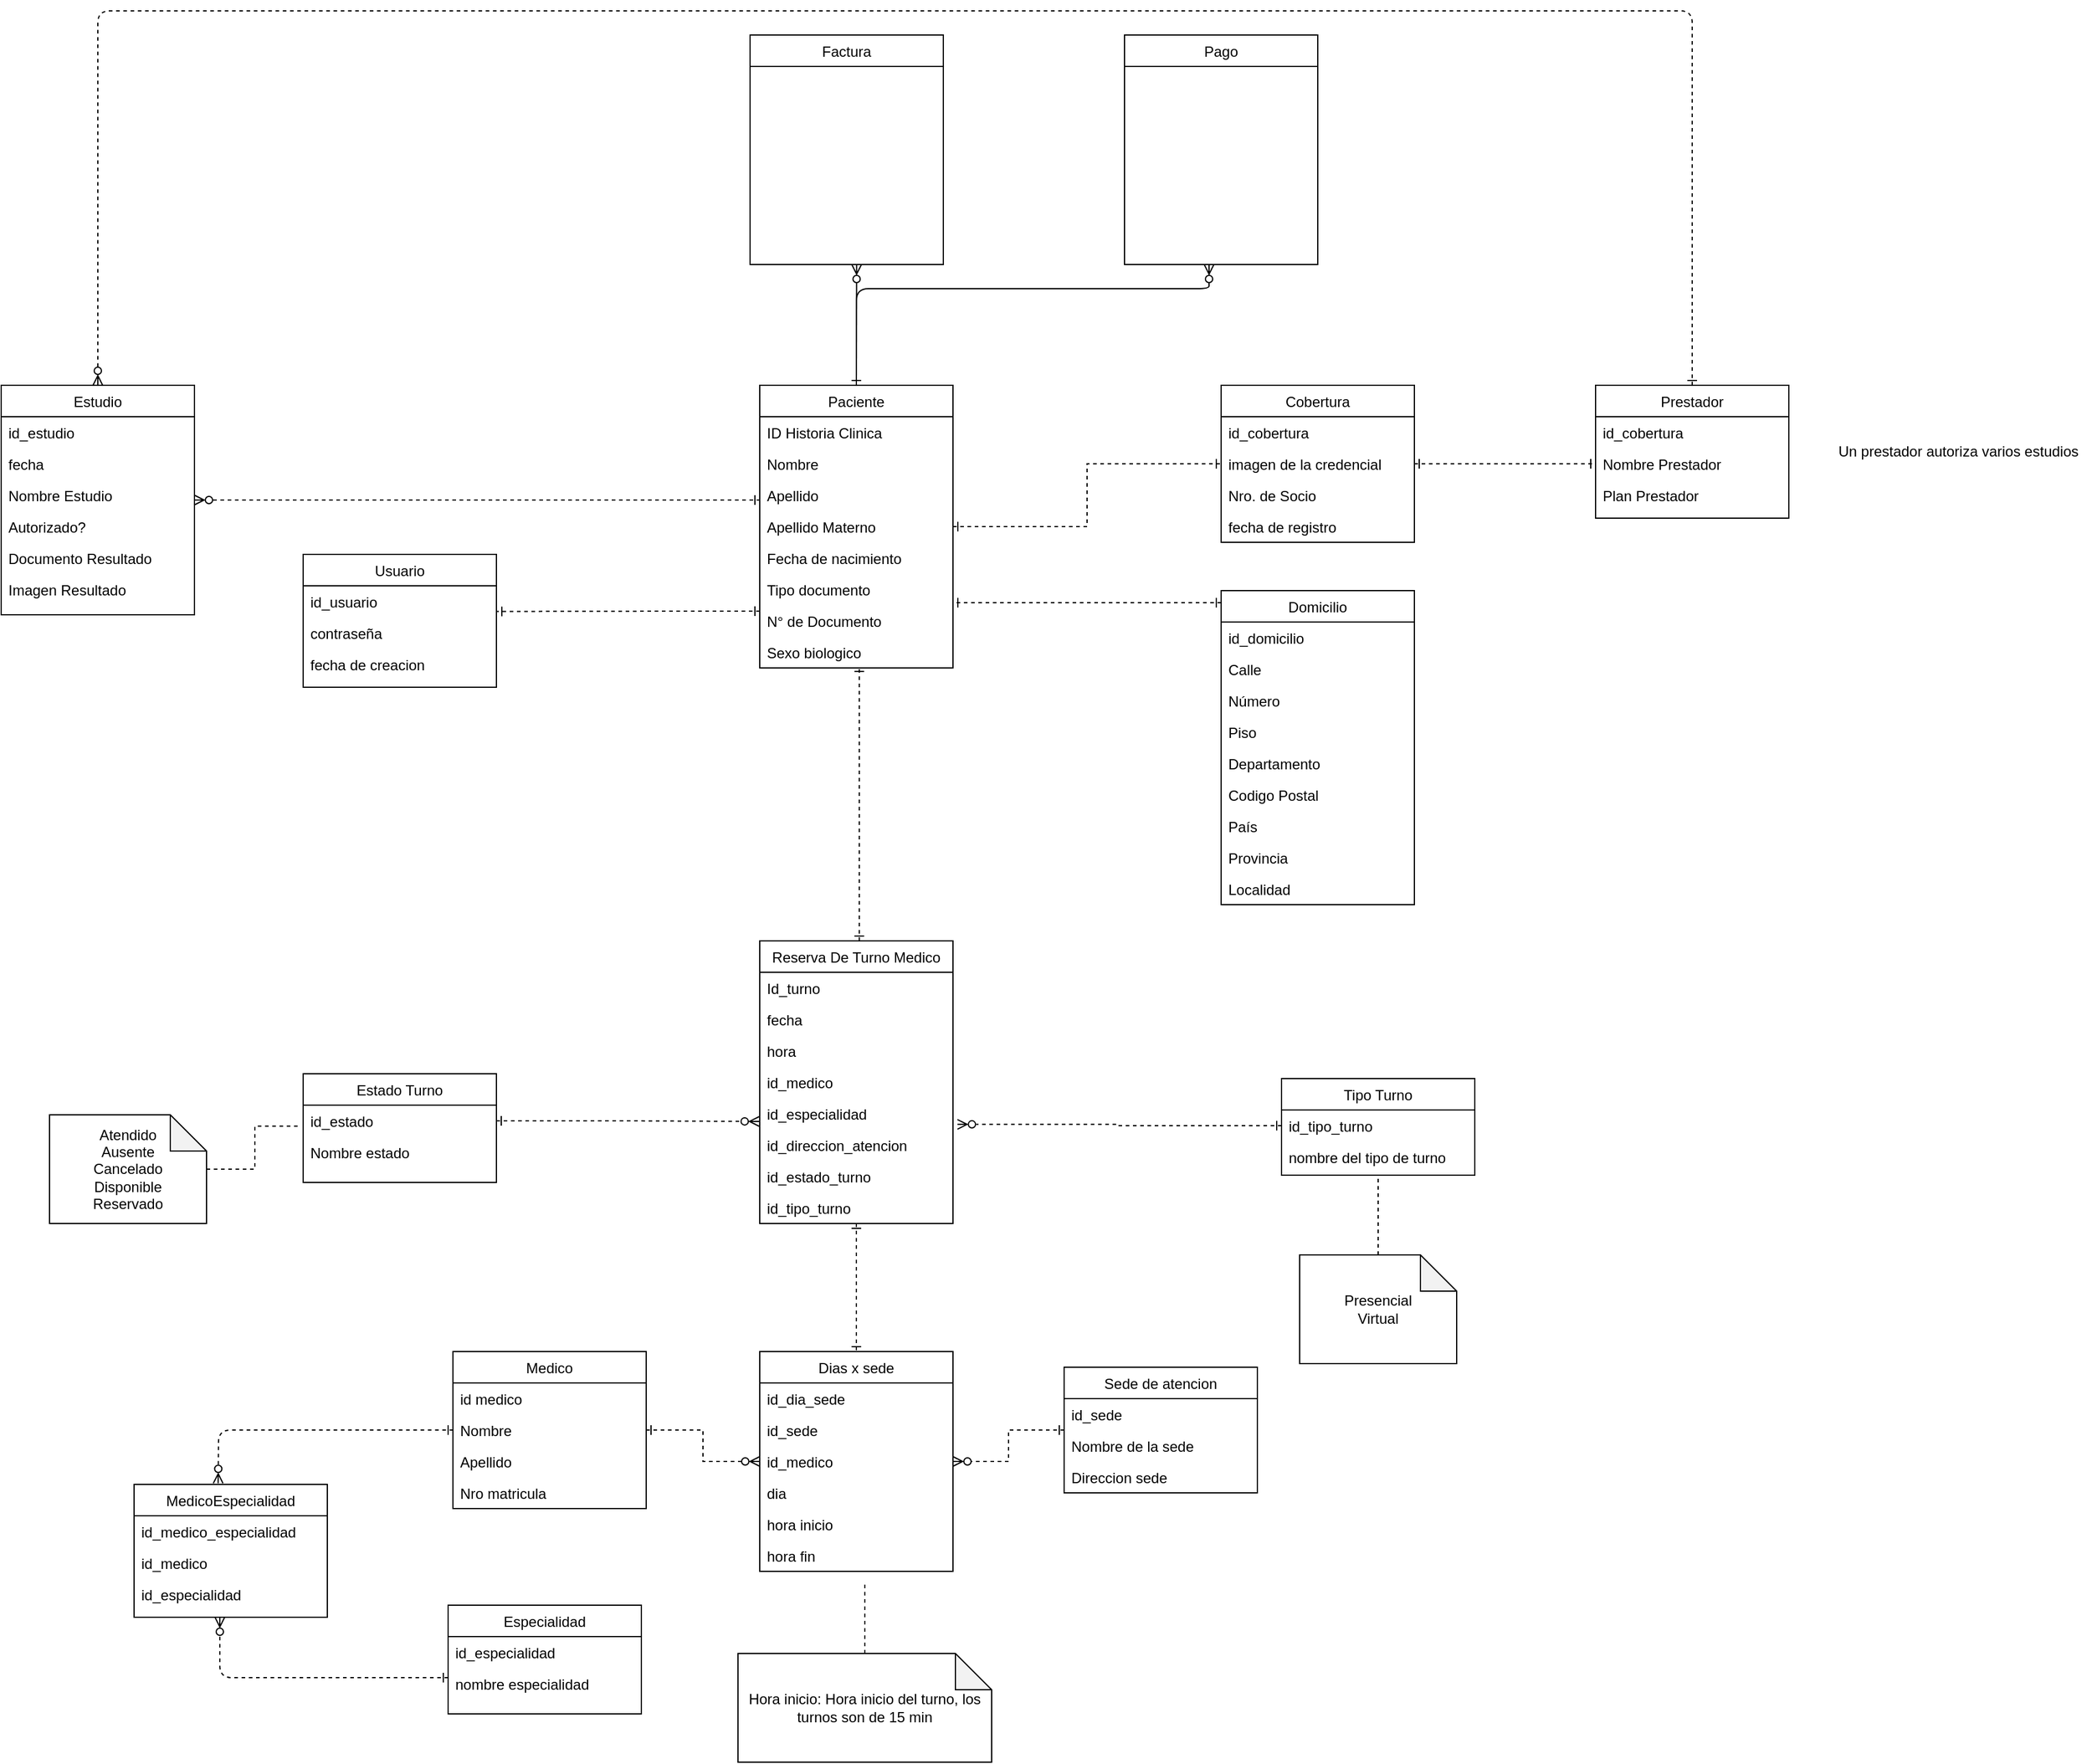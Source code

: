 <mxfile>
    <diagram id="C5RBs43oDa-KdzZeNtuy" name="Page-1">
        <mxGraphModel dx="1857" dy="1178" grid="1" gridSize="10" guides="1" tooltips="1" connect="1" arrows="1" fold="1" page="0" pageScale="1" pageWidth="827" pageHeight="1169" math="0" shadow="0">
            <root>
                <mxCell id="WIyWlLk6GJQsqaUBKTNV-0"/>
                <mxCell id="WIyWlLk6GJQsqaUBKTNV-1" parent="WIyWlLk6GJQsqaUBKTNV-0"/>
                <mxCell id="zkfFHV4jXpPFQw0GAbJ--0" value="Estudio" style="swimlane;fontStyle=0;align=center;verticalAlign=top;childLayout=stackLayout;horizontal=1;startSize=26;horizontalStack=0;resizeParent=1;resizeLast=0;collapsible=1;marginBottom=0;rounded=0;shadow=0;strokeWidth=1;" parent="WIyWlLk6GJQsqaUBKTNV-1" vertex="1">
                    <mxGeometry x="-120" y="120" width="160" height="190" as="geometry">
                        <mxRectangle x="230" y="140" width="160" height="26" as="alternateBounds"/>
                    </mxGeometry>
                </mxCell>
                <mxCell id="zkfFHV4jXpPFQw0GAbJ--1" value="id_estudio" style="text;align=left;verticalAlign=top;spacingLeft=4;spacingRight=4;overflow=hidden;rotatable=0;points=[[0,0.5],[1,0.5]];portConstraint=eastwest;" parent="zkfFHV4jXpPFQw0GAbJ--0" vertex="1">
                    <mxGeometry y="26" width="160" height="26" as="geometry"/>
                </mxCell>
                <mxCell id="zkfFHV4jXpPFQw0GAbJ--2" value="fecha" style="text;align=left;verticalAlign=top;spacingLeft=4;spacingRight=4;overflow=hidden;rotatable=0;points=[[0,0.5],[1,0.5]];portConstraint=eastwest;rounded=0;shadow=0;html=0;" parent="zkfFHV4jXpPFQw0GAbJ--0" vertex="1">
                    <mxGeometry y="52" width="160" height="26" as="geometry"/>
                </mxCell>
                <mxCell id="zkfFHV4jXpPFQw0GAbJ--3" value="Nombre Estudio" style="text;align=left;verticalAlign=top;spacingLeft=4;spacingRight=4;overflow=hidden;rotatable=0;points=[[0,0.5],[1,0.5]];portConstraint=eastwest;rounded=0;shadow=0;html=0;" parent="zkfFHV4jXpPFQw0GAbJ--0" vertex="1">
                    <mxGeometry y="78" width="160" height="26" as="geometry"/>
                </mxCell>
                <mxCell id="pEM2ANyeIzqWAeLa3izc-1" value="Autorizado?" style="text;align=left;verticalAlign=top;spacingLeft=4;spacingRight=4;overflow=hidden;rotatable=0;points=[[0,0.5],[1,0.5]];portConstraint=eastwest;rounded=0;shadow=0;html=0;" parent="zkfFHV4jXpPFQw0GAbJ--0" vertex="1">
                    <mxGeometry y="104" width="160" height="26" as="geometry"/>
                </mxCell>
                <mxCell id="pEM2ANyeIzqWAeLa3izc-3" value="Documento Resultado" style="text;align=left;verticalAlign=top;spacingLeft=4;spacingRight=4;overflow=hidden;rotatable=0;points=[[0,0.5],[1,0.5]];portConstraint=eastwest;rounded=0;shadow=0;html=0;" parent="zkfFHV4jXpPFQw0GAbJ--0" vertex="1">
                    <mxGeometry y="130" width="160" height="26" as="geometry"/>
                </mxCell>
                <mxCell id="pEM2ANyeIzqWAeLa3izc-4" value="Imagen Resultado" style="text;align=left;verticalAlign=top;spacingLeft=4;spacingRight=4;overflow=hidden;rotatable=0;points=[[0,0.5],[1,0.5]];portConstraint=eastwest;rounded=0;shadow=0;html=0;" parent="zkfFHV4jXpPFQw0GAbJ--0" vertex="1">
                    <mxGeometry y="156" width="160" height="26" as="geometry"/>
                </mxCell>
                <mxCell id="9" style="edgeStyle=none;html=1;exitX=0.5;exitY=0;exitDx=0;exitDy=0;endArrow=ERzeroToMany;endFill=0;startArrow=ERone;startFill=0;" parent="WIyWlLk6GJQsqaUBKTNV-1" source="zkfFHV4jXpPFQw0GAbJ--17" edge="1">
                    <mxGeometry relative="1" as="geometry">
                        <mxPoint x="588.222" y="20" as="targetPoint"/>
                    </mxGeometry>
                </mxCell>
                <mxCell id="14" style="edgeStyle=none;html=1;exitX=0.5;exitY=0;exitDx=0;exitDy=0;endArrow=ERzeroToMany;endFill=0;" parent="WIyWlLk6GJQsqaUBKTNV-1" source="zkfFHV4jXpPFQw0GAbJ--17" edge="1">
                    <mxGeometry relative="1" as="geometry">
                        <mxPoint x="880" y="20" as="targetPoint"/>
                        <Array as="points">
                            <mxPoint x="588" y="40"/>
                            <mxPoint x="880" y="40"/>
                        </Array>
                    </mxGeometry>
                </mxCell>
                <mxCell id="zkfFHV4jXpPFQw0GAbJ--17" value="Paciente" style="swimlane;fontStyle=0;align=center;verticalAlign=top;childLayout=stackLayout;horizontal=1;startSize=26;horizontalStack=0;resizeParent=1;resizeLast=0;collapsible=1;marginBottom=0;rounded=0;shadow=0;strokeWidth=1;" parent="WIyWlLk6GJQsqaUBKTNV-1" vertex="1">
                    <mxGeometry x="508" y="120" width="160" height="234" as="geometry">
                        <mxRectangle x="550" y="140" width="160" height="26" as="alternateBounds"/>
                    </mxGeometry>
                </mxCell>
                <mxCell id="zkfFHV4jXpPFQw0GAbJ--18" value="ID Historia Clinica" style="text;align=left;verticalAlign=top;spacingLeft=4;spacingRight=4;overflow=hidden;rotatable=0;points=[[0,0.5],[1,0.5]];portConstraint=eastwest;" parent="zkfFHV4jXpPFQw0GAbJ--17" vertex="1">
                    <mxGeometry y="26" width="160" height="26" as="geometry"/>
                </mxCell>
                <mxCell id="zkfFHV4jXpPFQw0GAbJ--19" value="Nombre" style="text;align=left;verticalAlign=top;spacingLeft=4;spacingRight=4;overflow=hidden;rotatable=0;points=[[0,0.5],[1,0.5]];portConstraint=eastwest;rounded=0;shadow=0;html=0;" parent="zkfFHV4jXpPFQw0GAbJ--17" vertex="1">
                    <mxGeometry y="52" width="160" height="26" as="geometry"/>
                </mxCell>
                <mxCell id="zkfFHV4jXpPFQw0GAbJ--20" value="Apellido" style="text;align=left;verticalAlign=top;spacingLeft=4;spacingRight=4;overflow=hidden;rotatable=0;points=[[0,0.5],[1,0.5]];portConstraint=eastwest;rounded=0;shadow=0;html=0;" parent="zkfFHV4jXpPFQw0GAbJ--17" vertex="1">
                    <mxGeometry y="78" width="160" height="26" as="geometry"/>
                </mxCell>
                <mxCell id="zkfFHV4jXpPFQw0GAbJ--21" value="Apellido Materno" style="text;align=left;verticalAlign=top;spacingLeft=4;spacingRight=4;overflow=hidden;rotatable=0;points=[[0,0.5],[1,0.5]];portConstraint=eastwest;rounded=0;shadow=0;html=0;" parent="zkfFHV4jXpPFQw0GAbJ--17" vertex="1">
                    <mxGeometry y="104" width="160" height="26" as="geometry"/>
                </mxCell>
                <mxCell id="zkfFHV4jXpPFQw0GAbJ--22" value="Fecha de nacimiento" style="text;align=left;verticalAlign=top;spacingLeft=4;spacingRight=4;overflow=hidden;rotatable=0;points=[[0,0.5],[1,0.5]];portConstraint=eastwest;rounded=0;shadow=0;html=0;" parent="zkfFHV4jXpPFQw0GAbJ--17" vertex="1">
                    <mxGeometry y="130" width="160" height="26" as="geometry"/>
                </mxCell>
                <mxCell id="zkfFHV4jXpPFQw0GAbJ--25" value="Tipo documento" style="text;align=left;verticalAlign=top;spacingLeft=4;spacingRight=4;overflow=hidden;rotatable=0;points=[[0,0.5],[1,0.5]];portConstraint=eastwest;" parent="zkfFHV4jXpPFQw0GAbJ--17" vertex="1">
                    <mxGeometry y="156" width="160" height="26" as="geometry"/>
                </mxCell>
                <mxCell id="pEM2ANyeIzqWAeLa3izc-5" value="N° de Documento&#10;" style="text;align=left;verticalAlign=top;spacingLeft=4;spacingRight=4;overflow=hidden;rotatable=0;points=[[0,0.5],[1,0.5]];portConstraint=eastwest;" parent="zkfFHV4jXpPFQw0GAbJ--17" vertex="1">
                    <mxGeometry y="182" width="160" height="26" as="geometry"/>
                </mxCell>
                <mxCell id="pEM2ANyeIzqWAeLa3izc-6" value="Sexo biologico" style="text;align=left;verticalAlign=top;spacingLeft=4;spacingRight=4;overflow=hidden;rotatable=0;points=[[0,0.5],[1,0.5]];portConstraint=eastwest;" parent="zkfFHV4jXpPFQw0GAbJ--17" vertex="1">
                    <mxGeometry y="208" width="160" height="26" as="geometry"/>
                </mxCell>
                <mxCell id="zkfFHV4jXpPFQw0GAbJ--26" value="" style="endArrow=ERone;shadow=0;strokeWidth=1;rounded=0;curved=0;endFill=0;edgeStyle=elbowEdgeStyle;elbow=vertical;startArrow=ERzeroToMany;startFill=0;dashed=1;" parent="WIyWlLk6GJQsqaUBKTNV-1" source="zkfFHV4jXpPFQw0GAbJ--0" target="zkfFHV4jXpPFQw0GAbJ--17" edge="1">
                    <mxGeometry x="0.5" y="41" relative="1" as="geometry">
                        <mxPoint x="380" y="192" as="sourcePoint"/>
                        <mxPoint x="540" y="192" as="targetPoint"/>
                        <mxPoint x="-40" y="32" as="offset"/>
                    </mxGeometry>
                </mxCell>
                <mxCell id="zkfFHV4jXpPFQw0GAbJ--27" value="" style="resizable=0;align=left;verticalAlign=bottom;labelBackgroundColor=none;fontSize=12;" parent="zkfFHV4jXpPFQw0GAbJ--26" connectable="0" vertex="1">
                    <mxGeometry x="-1" relative="1" as="geometry">
                        <mxPoint y="4" as="offset"/>
                    </mxGeometry>
                </mxCell>
                <mxCell id="pEM2ANyeIzqWAeLa3izc-139" style="edgeStyle=orthogonalEdgeStyle;rounded=0;orthogonalLoop=1;jettySize=auto;html=1;entryX=0.5;entryY=0;entryDx=0;entryDy=0;dashed=1;endArrow=ERone;endFill=0;startArrow=ERone;startFill=0;" parent="WIyWlLk6GJQsqaUBKTNV-1" source="pEM2ANyeIzqWAeLa3izc-7" target="pEM2ANyeIzqWAeLa3izc-114" edge="1">
                    <mxGeometry relative="1" as="geometry"/>
                </mxCell>
                <mxCell id="pEM2ANyeIzqWAeLa3izc-7" value="Reserva De Turno Medico" style="swimlane;fontStyle=0;align=center;verticalAlign=top;childLayout=stackLayout;horizontal=1;startSize=26;horizontalStack=0;resizeParent=1;resizeLast=0;collapsible=1;marginBottom=0;rounded=0;shadow=0;strokeWidth=1;" parent="WIyWlLk6GJQsqaUBKTNV-1" vertex="1">
                    <mxGeometry x="508" y="580" width="160" height="234" as="geometry">
                        <mxRectangle x="550" y="140" width="160" height="26" as="alternateBounds"/>
                    </mxGeometry>
                </mxCell>
                <mxCell id="pEM2ANyeIzqWAeLa3izc-8" value="Id_turno" style="text;align=left;verticalAlign=top;spacingLeft=4;spacingRight=4;overflow=hidden;rotatable=0;points=[[0,0.5],[1,0.5]];portConstraint=eastwest;" parent="pEM2ANyeIzqWAeLa3izc-7" vertex="1">
                    <mxGeometry y="26" width="160" height="26" as="geometry"/>
                </mxCell>
                <mxCell id="pEM2ANyeIzqWAeLa3izc-9" value="fecha" style="text;align=left;verticalAlign=top;spacingLeft=4;spacingRight=4;overflow=hidden;rotatable=0;points=[[0,0.5],[1,0.5]];portConstraint=eastwest;rounded=0;shadow=0;html=0;" parent="pEM2ANyeIzqWAeLa3izc-7" vertex="1">
                    <mxGeometry y="52" width="160" height="26" as="geometry"/>
                </mxCell>
                <mxCell id="pEM2ANyeIzqWAeLa3izc-10" value="hora" style="text;align=left;verticalAlign=top;spacingLeft=4;spacingRight=4;overflow=hidden;rotatable=0;points=[[0,0.5],[1,0.5]];portConstraint=eastwest;rounded=0;shadow=0;html=0;" parent="pEM2ANyeIzqWAeLa3izc-7" vertex="1">
                    <mxGeometry y="78" width="160" height="26" as="geometry"/>
                </mxCell>
                <mxCell id="pEM2ANyeIzqWAeLa3izc-11" value="id_medico" style="text;align=left;verticalAlign=top;spacingLeft=4;spacingRight=4;overflow=hidden;rotatable=0;points=[[0,0.5],[1,0.5]];portConstraint=eastwest;rounded=0;shadow=0;html=0;" parent="pEM2ANyeIzqWAeLa3izc-7" vertex="1">
                    <mxGeometry y="104" width="160" height="26" as="geometry"/>
                </mxCell>
                <mxCell id="pEM2ANyeIzqWAeLa3izc-12" value="id_especialidad" style="text;align=left;verticalAlign=top;spacingLeft=4;spacingRight=4;overflow=hidden;rotatable=0;points=[[0,0.5],[1,0.5]];portConstraint=eastwest;rounded=0;shadow=0;html=0;" parent="pEM2ANyeIzqWAeLa3izc-7" vertex="1">
                    <mxGeometry y="130" width="160" height="26" as="geometry"/>
                </mxCell>
                <mxCell id="pEM2ANyeIzqWAeLa3izc-13" value="id_direccion_atencion" style="text;align=left;verticalAlign=top;spacingLeft=4;spacingRight=4;overflow=hidden;rotatable=0;points=[[0,0.5],[1,0.5]];portConstraint=eastwest;" parent="pEM2ANyeIzqWAeLa3izc-7" vertex="1">
                    <mxGeometry y="156" width="160" height="26" as="geometry"/>
                </mxCell>
                <mxCell id="pEM2ANyeIzqWAeLa3izc-14" value="id_estado_turno" style="text;align=left;verticalAlign=top;spacingLeft=4;spacingRight=4;overflow=hidden;rotatable=0;points=[[0,0.5],[1,0.5]];portConstraint=eastwest;" parent="pEM2ANyeIzqWAeLa3izc-7" vertex="1">
                    <mxGeometry y="182" width="160" height="26" as="geometry"/>
                </mxCell>
                <mxCell id="pEM2ANyeIzqWAeLa3izc-15" value="id_tipo_turno" style="text;align=left;verticalAlign=top;spacingLeft=4;spacingRight=4;overflow=hidden;rotatable=0;points=[[0,0.5],[1,0.5]];portConstraint=eastwest;" parent="pEM2ANyeIzqWAeLa3izc-7" vertex="1">
                    <mxGeometry y="208" width="160" height="26" as="geometry"/>
                </mxCell>
                <mxCell id="pEM2ANyeIzqWAeLa3izc-16" style="edgeStyle=orthogonalEdgeStyle;rounded=0;orthogonalLoop=1;jettySize=auto;html=1;entryX=0.515;entryY=0.959;entryDx=0;entryDy=0;entryPerimeter=0;endArrow=ERone;endFill=0;dashed=1;startArrow=ERone;startFill=0;" parent="WIyWlLk6GJQsqaUBKTNV-1" source="pEM2ANyeIzqWAeLa3izc-7" target="pEM2ANyeIzqWAeLa3izc-6" edge="1">
                    <mxGeometry relative="1" as="geometry">
                        <Array as="points">
                            <mxPoint x="590" y="353"/>
                        </Array>
                    </mxGeometry>
                </mxCell>
                <mxCell id="pEM2ANyeIzqWAeLa3izc-35" value="Usuario" style="swimlane;fontStyle=0;align=center;verticalAlign=top;childLayout=stackLayout;horizontal=1;startSize=26;horizontalStack=0;resizeParent=1;resizeLast=0;collapsible=1;marginBottom=0;rounded=0;shadow=0;strokeWidth=1;" parent="WIyWlLk6GJQsqaUBKTNV-1" vertex="1">
                    <mxGeometry x="130" y="260" width="160" height="110" as="geometry">
                        <mxRectangle x="550" y="140" width="160" height="26" as="alternateBounds"/>
                    </mxGeometry>
                </mxCell>
                <mxCell id="pEM2ANyeIzqWAeLa3izc-36" value="id_usuario" style="text;align=left;verticalAlign=top;spacingLeft=4;spacingRight=4;overflow=hidden;rotatable=0;points=[[0,0.5],[1,0.5]];portConstraint=eastwest;" parent="pEM2ANyeIzqWAeLa3izc-35" vertex="1">
                    <mxGeometry y="26" width="160" height="26" as="geometry"/>
                </mxCell>
                <mxCell id="pEM2ANyeIzqWAeLa3izc-37" value="contraseña" style="text;align=left;verticalAlign=top;spacingLeft=4;spacingRight=4;overflow=hidden;rotatable=0;points=[[0,0.5],[1,0.5]];portConstraint=eastwest;rounded=0;shadow=0;html=0;" parent="pEM2ANyeIzqWAeLa3izc-35" vertex="1">
                    <mxGeometry y="52" width="160" height="26" as="geometry"/>
                </mxCell>
                <mxCell id="pEM2ANyeIzqWAeLa3izc-38" value="fecha de creacion" style="text;align=left;verticalAlign=top;spacingLeft=4;spacingRight=4;overflow=hidden;rotatable=0;points=[[0,0.5],[1,0.5]];portConstraint=eastwest;rounded=0;shadow=0;html=0;" parent="pEM2ANyeIzqWAeLa3izc-35" vertex="1">
                    <mxGeometry y="78" width="160" height="26" as="geometry"/>
                </mxCell>
                <mxCell id="pEM2ANyeIzqWAeLa3izc-47" style="edgeStyle=orthogonalEdgeStyle;rounded=0;orthogonalLoop=1;jettySize=auto;html=1;entryX=1.003;entryY=0.817;entryDx=0;entryDy=0;entryPerimeter=0;endArrow=ERone;endFill=0;startArrow=ERone;startFill=0;dashed=1;" parent="WIyWlLk6GJQsqaUBKTNV-1" source="zkfFHV4jXpPFQw0GAbJ--17" target="pEM2ANyeIzqWAeLa3izc-36" edge="1">
                    <mxGeometry relative="1" as="geometry">
                        <Array as="points">
                            <mxPoint x="450" y="307"/>
                            <mxPoint x="450" y="307"/>
                        </Array>
                    </mxGeometry>
                </mxCell>
                <mxCell id="pEM2ANyeIzqWAeLa3izc-48" value="Cobertura" style="swimlane;fontStyle=0;align=center;verticalAlign=top;childLayout=stackLayout;horizontal=1;startSize=26;horizontalStack=0;resizeParent=1;resizeLast=0;collapsible=1;marginBottom=0;rounded=0;shadow=0;strokeWidth=1;" parent="WIyWlLk6GJQsqaUBKTNV-1" vertex="1">
                    <mxGeometry x="890" y="120" width="160" height="130" as="geometry">
                        <mxRectangle x="550" y="140" width="160" height="26" as="alternateBounds"/>
                    </mxGeometry>
                </mxCell>
                <mxCell id="pEM2ANyeIzqWAeLa3izc-49" value="id_cobertura" style="text;align=left;verticalAlign=top;spacingLeft=4;spacingRight=4;overflow=hidden;rotatable=0;points=[[0,0.5],[1,0.5]];portConstraint=eastwest;" parent="pEM2ANyeIzqWAeLa3izc-48" vertex="1">
                    <mxGeometry y="26" width="160" height="26" as="geometry"/>
                </mxCell>
                <mxCell id="pEM2ANyeIzqWAeLa3izc-50" value="imagen de la credencial" style="text;align=left;verticalAlign=top;spacingLeft=4;spacingRight=4;overflow=hidden;rotatable=0;points=[[0,0.5],[1,0.5]];portConstraint=eastwest;rounded=0;shadow=0;html=0;" parent="pEM2ANyeIzqWAeLa3izc-48" vertex="1">
                    <mxGeometry y="52" width="160" height="26" as="geometry"/>
                </mxCell>
                <mxCell id="pEM2ANyeIzqWAeLa3izc-51" value="Nro. de Socio" style="text;align=left;verticalAlign=top;spacingLeft=4;spacingRight=4;overflow=hidden;rotatable=0;points=[[0,0.5],[1,0.5]];portConstraint=eastwest;rounded=0;shadow=0;html=0;" parent="pEM2ANyeIzqWAeLa3izc-48" vertex="1">
                    <mxGeometry y="78" width="160" height="26" as="geometry"/>
                </mxCell>
                <mxCell id="pEM2ANyeIzqWAeLa3izc-52" value="fecha de registro" style="text;align=left;verticalAlign=top;spacingLeft=4;spacingRight=4;overflow=hidden;rotatable=0;points=[[0,0.5],[1,0.5]];portConstraint=eastwest;rounded=0;shadow=0;html=0;" parent="pEM2ANyeIzqWAeLa3izc-48" vertex="1">
                    <mxGeometry y="104" width="160" height="26" as="geometry"/>
                </mxCell>
                <mxCell id="pEM2ANyeIzqWAeLa3izc-57" style="edgeStyle=orthogonalEdgeStyle;rounded=0;orthogonalLoop=1;jettySize=auto;html=1;entryX=0;entryY=0.5;entryDx=0;entryDy=0;dashed=1;endArrow=ERone;endFill=0;startArrow=ERone;startFill=0;" parent="WIyWlLk6GJQsqaUBKTNV-1" source="zkfFHV4jXpPFQw0GAbJ--21" target="pEM2ANyeIzqWAeLa3izc-50" edge="1">
                    <mxGeometry relative="1" as="geometry"/>
                </mxCell>
                <mxCell id="12" style="edgeStyle=none;html=1;entryX=0.5;entryY=0;entryDx=0;entryDy=0;startArrow=ERone;startFill=0;endArrow=ERzeroToMany;endFill=0;dashed=1;" parent="WIyWlLk6GJQsqaUBKTNV-1" source="pEM2ANyeIzqWAeLa3izc-58" target="zkfFHV4jXpPFQw0GAbJ--0" edge="1">
                    <mxGeometry relative="1" as="geometry">
                        <Array as="points">
                            <mxPoint x="1280" y="-190"/>
                            <mxPoint x="620" y="-190"/>
                            <mxPoint x="-40" y="-190"/>
                        </Array>
                    </mxGeometry>
                </mxCell>
                <mxCell id="pEM2ANyeIzqWAeLa3izc-58" value="Prestador" style="swimlane;fontStyle=0;align=center;verticalAlign=top;childLayout=stackLayout;horizontal=1;startSize=26;horizontalStack=0;resizeParent=1;resizeLast=0;collapsible=1;marginBottom=0;rounded=0;shadow=0;strokeWidth=1;" parent="WIyWlLk6GJQsqaUBKTNV-1" vertex="1">
                    <mxGeometry x="1200" y="120" width="160" height="110" as="geometry">
                        <mxRectangle x="550" y="140" width="160" height="26" as="alternateBounds"/>
                    </mxGeometry>
                </mxCell>
                <mxCell id="pEM2ANyeIzqWAeLa3izc-59" value="id_cobertura" style="text;align=left;verticalAlign=top;spacingLeft=4;spacingRight=4;overflow=hidden;rotatable=0;points=[[0,0.5],[1,0.5]];portConstraint=eastwest;" parent="pEM2ANyeIzqWAeLa3izc-58" vertex="1">
                    <mxGeometry y="26" width="160" height="26" as="geometry"/>
                </mxCell>
                <mxCell id="pEM2ANyeIzqWAeLa3izc-60" value="Nombre Prestador" style="text;align=left;verticalAlign=top;spacingLeft=4;spacingRight=4;overflow=hidden;rotatable=0;points=[[0,0.5],[1,0.5]];portConstraint=eastwest;rounded=0;shadow=0;html=0;" parent="pEM2ANyeIzqWAeLa3izc-58" vertex="1">
                    <mxGeometry y="52" width="160" height="26" as="geometry"/>
                </mxCell>
                <mxCell id="pEM2ANyeIzqWAeLa3izc-64" value="Plan Prestador" style="text;align=left;verticalAlign=top;spacingLeft=4;spacingRight=4;overflow=hidden;rotatable=0;points=[[0,0.5],[1,0.5]];portConstraint=eastwest;rounded=0;shadow=0;html=0;" parent="pEM2ANyeIzqWAeLa3izc-58" vertex="1">
                    <mxGeometry y="78" width="160" height="26" as="geometry"/>
                </mxCell>
                <mxCell id="pEM2ANyeIzqWAeLa3izc-63" style="edgeStyle=orthogonalEdgeStyle;rounded=0;orthogonalLoop=1;jettySize=auto;html=1;entryX=0;entryY=0.5;entryDx=0;entryDy=0;dashed=1;endArrow=ERone;endFill=0;startArrow=ERone;startFill=0;" parent="WIyWlLk6GJQsqaUBKTNV-1" source="pEM2ANyeIzqWAeLa3izc-50" target="pEM2ANyeIzqWAeLa3izc-60" edge="1">
                    <mxGeometry relative="1" as="geometry"/>
                </mxCell>
                <mxCell id="pEM2ANyeIzqWAeLa3izc-67" value="Estado Turno" style="swimlane;fontStyle=0;align=center;verticalAlign=top;childLayout=stackLayout;horizontal=1;startSize=26;horizontalStack=0;resizeParent=1;resizeLast=0;collapsible=1;marginBottom=0;rounded=0;shadow=0;strokeWidth=1;" parent="WIyWlLk6GJQsqaUBKTNV-1" vertex="1">
                    <mxGeometry x="130" y="690" width="160" height="90" as="geometry">
                        <mxRectangle x="550" y="140" width="160" height="26" as="alternateBounds"/>
                    </mxGeometry>
                </mxCell>
                <mxCell id="pEM2ANyeIzqWAeLa3izc-68" value="id_estado" style="text;align=left;verticalAlign=top;spacingLeft=4;spacingRight=4;overflow=hidden;rotatable=0;points=[[0,0.5],[1,0.5]];portConstraint=eastwest;" parent="pEM2ANyeIzqWAeLa3izc-67" vertex="1">
                    <mxGeometry y="26" width="160" height="26" as="geometry"/>
                </mxCell>
                <mxCell id="pEM2ANyeIzqWAeLa3izc-69" value="Nombre estado" style="text;align=left;verticalAlign=top;spacingLeft=4;spacingRight=4;overflow=hidden;rotatable=0;points=[[0,0.5],[1,0.5]];portConstraint=eastwest;rounded=0;shadow=0;html=0;" parent="pEM2ANyeIzqWAeLa3izc-67" vertex="1">
                    <mxGeometry y="52" width="160" height="26" as="geometry"/>
                </mxCell>
                <mxCell id="pEM2ANyeIzqWAeLa3izc-74" style="edgeStyle=orthogonalEdgeStyle;rounded=0;orthogonalLoop=1;jettySize=auto;html=1;entryX=-0.003;entryY=0.75;entryDx=0;entryDy=0;entryPerimeter=0;endArrow=ERzeroToMany;endFill=0;dashed=1;startArrow=ERone;startFill=0;" parent="WIyWlLk6GJQsqaUBKTNV-1" source="pEM2ANyeIzqWAeLa3izc-68" target="pEM2ANyeIzqWAeLa3izc-12" edge="1">
                    <mxGeometry relative="1" as="geometry"/>
                </mxCell>
                <mxCell id="pEM2ANyeIzqWAeLa3izc-76" value="Atendido&lt;div&gt;Ausente&lt;/div&gt;&lt;div&gt;Cancelado&lt;br&gt;Disponible&lt;br&gt;Reservado&lt;/div&gt;" style="shape=note;whiteSpace=wrap;html=1;backgroundOutline=1;darkOpacity=0.05;" parent="WIyWlLk6GJQsqaUBKTNV-1" vertex="1">
                    <mxGeometry x="-80" y="724" width="130" height="90" as="geometry"/>
                </mxCell>
                <mxCell id="pEM2ANyeIzqWAeLa3izc-77" style="edgeStyle=orthogonalEdgeStyle;rounded=0;orthogonalLoop=1;jettySize=auto;html=1;entryX=-0.014;entryY=0.669;entryDx=0;entryDy=0;entryPerimeter=0;endArrow=none;endFill=0;dashed=1;" parent="WIyWlLk6GJQsqaUBKTNV-1" source="pEM2ANyeIzqWAeLa3izc-76" target="pEM2ANyeIzqWAeLa3izc-68" edge="1">
                    <mxGeometry relative="1" as="geometry"/>
                </mxCell>
                <mxCell id="pEM2ANyeIzqWAeLa3izc-78" value="Tipo Turno" style="swimlane;fontStyle=0;align=center;verticalAlign=top;childLayout=stackLayout;horizontal=1;startSize=26;horizontalStack=0;resizeParent=1;resizeLast=0;collapsible=1;marginBottom=0;rounded=0;shadow=0;strokeWidth=1;" parent="WIyWlLk6GJQsqaUBKTNV-1" vertex="1">
                    <mxGeometry x="940" y="694" width="160" height="80" as="geometry">
                        <mxRectangle x="550" y="140" width="160" height="26" as="alternateBounds"/>
                    </mxGeometry>
                </mxCell>
                <mxCell id="pEM2ANyeIzqWAeLa3izc-79" value="id_tipo_turno" style="text;align=left;verticalAlign=top;spacingLeft=4;spacingRight=4;overflow=hidden;rotatable=0;points=[[0,0.5],[1,0.5]];portConstraint=eastwest;" parent="pEM2ANyeIzqWAeLa3izc-78" vertex="1">
                    <mxGeometry y="26" width="160" height="26" as="geometry"/>
                </mxCell>
                <mxCell id="pEM2ANyeIzqWAeLa3izc-80" value="nombre del tipo de turno" style="text;align=left;verticalAlign=top;spacingLeft=4;spacingRight=4;overflow=hidden;rotatable=0;points=[[0,0.5],[1,0.5]];portConstraint=eastwest;rounded=0;shadow=0;html=0;" parent="pEM2ANyeIzqWAeLa3izc-78" vertex="1">
                    <mxGeometry y="52" width="160" height="26" as="geometry"/>
                </mxCell>
                <mxCell id="pEM2ANyeIzqWAeLa3izc-88" style="edgeStyle=orthogonalEdgeStyle;rounded=0;orthogonalLoop=1;jettySize=auto;html=1;entryX=0.5;entryY=1;entryDx=0;entryDy=0;endArrow=none;endFill=0;dashed=1;" parent="WIyWlLk6GJQsqaUBKTNV-1" source="pEM2ANyeIzqWAeLa3izc-87" target="pEM2ANyeIzqWAeLa3izc-78" edge="1">
                    <mxGeometry relative="1" as="geometry"/>
                </mxCell>
                <mxCell id="pEM2ANyeIzqWAeLa3izc-87" value="Presencial&lt;br&gt;Virtual" style="shape=note;whiteSpace=wrap;html=1;backgroundOutline=1;darkOpacity=0.05;" parent="WIyWlLk6GJQsqaUBKTNV-1" vertex="1">
                    <mxGeometry x="955" y="840" width="130" height="90" as="geometry"/>
                </mxCell>
                <mxCell id="pEM2ANyeIzqWAeLa3izc-89" style="edgeStyle=orthogonalEdgeStyle;rounded=0;orthogonalLoop=1;jettySize=auto;html=1;entryX=1.023;entryY=-0.157;entryDx=0;entryDy=0;entryPerimeter=0;startArrow=ERone;startFill=0;endArrow=ERzeroToMany;endFill=0;dashed=1;" parent="WIyWlLk6GJQsqaUBKTNV-1" source="pEM2ANyeIzqWAeLa3izc-79" target="pEM2ANyeIzqWAeLa3izc-13" edge="1">
                    <mxGeometry relative="1" as="geometry"/>
                </mxCell>
                <mxCell id="pEM2ANyeIzqWAeLa3izc-103" style="edgeStyle=orthogonalEdgeStyle;rounded=0;orthogonalLoop=1;jettySize=auto;html=1;startArrow=ERone;startFill=0;endArrow=ERone;endFill=0;dashed=1;" parent="WIyWlLk6GJQsqaUBKTNV-1" source="pEM2ANyeIzqWAeLa3izc-93" edge="1">
                    <mxGeometry relative="1" as="geometry">
                        <mxPoint x="668" y="300" as="targetPoint"/>
                        <Array as="points">
                            <mxPoint x="668" y="300"/>
                        </Array>
                    </mxGeometry>
                </mxCell>
                <mxCell id="pEM2ANyeIzqWAeLa3izc-93" value="Domicilio" style="swimlane;fontStyle=0;align=center;verticalAlign=top;childLayout=stackLayout;horizontal=1;startSize=26;horizontalStack=0;resizeParent=1;resizeLast=0;collapsible=1;marginBottom=0;rounded=0;shadow=0;strokeWidth=1;" parent="WIyWlLk6GJQsqaUBKTNV-1" vertex="1">
                    <mxGeometry x="890" y="290" width="160" height="260" as="geometry">
                        <mxRectangle x="550" y="140" width="160" height="26" as="alternateBounds"/>
                    </mxGeometry>
                </mxCell>
                <mxCell id="pEM2ANyeIzqWAeLa3izc-94" value="id_domicilio" style="text;align=left;verticalAlign=top;spacingLeft=4;spacingRight=4;overflow=hidden;rotatable=0;points=[[0,0.5],[1,0.5]];portConstraint=eastwest;" parent="pEM2ANyeIzqWAeLa3izc-93" vertex="1">
                    <mxGeometry y="26" width="160" height="26" as="geometry"/>
                </mxCell>
                <mxCell id="pEM2ANyeIzqWAeLa3izc-95" value="Calle" style="text;align=left;verticalAlign=top;spacingLeft=4;spacingRight=4;overflow=hidden;rotatable=0;points=[[0,0.5],[1,0.5]];portConstraint=eastwest;rounded=0;shadow=0;html=0;" parent="pEM2ANyeIzqWAeLa3izc-93" vertex="1">
                    <mxGeometry y="52" width="160" height="26" as="geometry"/>
                </mxCell>
                <mxCell id="pEM2ANyeIzqWAeLa3izc-96" value="Número" style="text;align=left;verticalAlign=top;spacingLeft=4;spacingRight=4;overflow=hidden;rotatable=0;points=[[0,0.5],[1,0.5]];portConstraint=eastwest;rounded=0;shadow=0;html=0;" parent="pEM2ANyeIzqWAeLa3izc-93" vertex="1">
                    <mxGeometry y="78" width="160" height="26" as="geometry"/>
                </mxCell>
                <mxCell id="pEM2ANyeIzqWAeLa3izc-97" value="Piso" style="text;align=left;verticalAlign=top;spacingLeft=4;spacingRight=4;overflow=hidden;rotatable=0;points=[[0,0.5],[1,0.5]];portConstraint=eastwest;rounded=0;shadow=0;html=0;" parent="pEM2ANyeIzqWAeLa3izc-93" vertex="1">
                    <mxGeometry y="104" width="160" height="26" as="geometry"/>
                </mxCell>
                <mxCell id="pEM2ANyeIzqWAeLa3izc-98" value="Departamento" style="text;align=left;verticalAlign=top;spacingLeft=4;spacingRight=4;overflow=hidden;rotatable=0;points=[[0,0.5],[1,0.5]];portConstraint=eastwest;rounded=0;shadow=0;html=0;" parent="pEM2ANyeIzqWAeLa3izc-93" vertex="1">
                    <mxGeometry y="130" width="160" height="26" as="geometry"/>
                </mxCell>
                <mxCell id="pEM2ANyeIzqWAeLa3izc-99" value="Codigo Postal" style="text;align=left;verticalAlign=top;spacingLeft=4;spacingRight=4;overflow=hidden;rotatable=0;points=[[0,0.5],[1,0.5]];portConstraint=eastwest;rounded=0;shadow=0;html=0;" parent="pEM2ANyeIzqWAeLa3izc-93" vertex="1">
                    <mxGeometry y="156" width="160" height="26" as="geometry"/>
                </mxCell>
                <mxCell id="pEM2ANyeIzqWAeLa3izc-100" value="País" style="text;align=left;verticalAlign=top;spacingLeft=4;spacingRight=4;overflow=hidden;rotatable=0;points=[[0,0.5],[1,0.5]];portConstraint=eastwest;rounded=0;shadow=0;html=0;" parent="pEM2ANyeIzqWAeLa3izc-93" vertex="1">
                    <mxGeometry y="182" width="160" height="26" as="geometry"/>
                </mxCell>
                <mxCell id="pEM2ANyeIzqWAeLa3izc-101" value="Provincia" style="text;align=left;verticalAlign=top;spacingLeft=4;spacingRight=4;overflow=hidden;rotatable=0;points=[[0,0.5],[1,0.5]];portConstraint=eastwest;rounded=0;shadow=0;html=0;" parent="pEM2ANyeIzqWAeLa3izc-93" vertex="1">
                    <mxGeometry y="208" width="160" height="26" as="geometry"/>
                </mxCell>
                <mxCell id="pEM2ANyeIzqWAeLa3izc-102" value="Localidad" style="text;align=left;verticalAlign=top;spacingLeft=4;spacingRight=4;overflow=hidden;rotatable=0;points=[[0,0.5],[1,0.5]];portConstraint=eastwest;rounded=0;shadow=0;html=0;" parent="pEM2ANyeIzqWAeLa3izc-93" vertex="1">
                    <mxGeometry y="234" width="160" height="26" as="geometry"/>
                </mxCell>
                <mxCell id="pEM2ANyeIzqWAeLa3izc-114" value="Dias x sede" style="swimlane;fontStyle=0;align=center;verticalAlign=top;childLayout=stackLayout;horizontal=1;startSize=26;horizontalStack=0;resizeParent=1;resizeLast=0;collapsible=1;marginBottom=0;rounded=0;shadow=0;strokeWidth=1;" parent="WIyWlLk6GJQsqaUBKTNV-1" vertex="1">
                    <mxGeometry x="508" y="920" width="160" height="182" as="geometry">
                        <mxRectangle x="550" y="140" width="160" height="26" as="alternateBounds"/>
                    </mxGeometry>
                </mxCell>
                <mxCell id="pEM2ANyeIzqWAeLa3izc-115" value="id_dia_sede" style="text;align=left;verticalAlign=top;spacingLeft=4;spacingRight=4;overflow=hidden;rotatable=0;points=[[0,0.5],[1,0.5]];portConstraint=eastwest;" parent="pEM2ANyeIzqWAeLa3izc-114" vertex="1">
                    <mxGeometry y="26" width="160" height="26" as="geometry"/>
                </mxCell>
                <mxCell id="25" value="id_sede" style="text;align=left;verticalAlign=top;spacingLeft=4;spacingRight=4;overflow=hidden;rotatable=0;points=[[0,0.5],[1,0.5]];portConstraint=eastwest;" vertex="1" parent="pEM2ANyeIzqWAeLa3izc-114">
                    <mxGeometry y="52" width="160" height="26" as="geometry"/>
                </mxCell>
                <mxCell id="pEM2ANyeIzqWAeLa3izc-116" value="id_medico" style="text;align=left;verticalAlign=top;spacingLeft=4;spacingRight=4;overflow=hidden;rotatable=0;points=[[0,0.5],[1,0.5]];portConstraint=eastwest;rounded=0;shadow=0;html=0;" parent="pEM2ANyeIzqWAeLa3izc-114" vertex="1">
                    <mxGeometry y="78" width="160" height="26" as="geometry"/>
                </mxCell>
                <mxCell id="pEM2ANyeIzqWAeLa3izc-130" value="dia" style="text;align=left;verticalAlign=top;spacingLeft=4;spacingRight=4;overflow=hidden;rotatable=0;points=[[0,0.5],[1,0.5]];portConstraint=eastwest;" parent="pEM2ANyeIzqWAeLa3izc-114" vertex="1">
                    <mxGeometry y="104" width="160" height="26" as="geometry"/>
                </mxCell>
                <mxCell id="pEM2ANyeIzqWAeLa3izc-131" value="hora inicio" style="text;align=left;verticalAlign=top;spacingLeft=4;spacingRight=4;overflow=hidden;rotatable=0;points=[[0,0.5],[1,0.5]];portConstraint=eastwest;" parent="pEM2ANyeIzqWAeLa3izc-114" vertex="1">
                    <mxGeometry y="130" width="160" height="26" as="geometry"/>
                </mxCell>
                <mxCell id="26" value="hora fin" style="text;align=left;verticalAlign=top;spacingLeft=4;spacingRight=4;overflow=hidden;rotatable=0;points=[[0,0.5],[1,0.5]];portConstraint=eastwest;" vertex="1" parent="pEM2ANyeIzqWAeLa3izc-114">
                    <mxGeometry y="156" width="160" height="26" as="geometry"/>
                </mxCell>
                <mxCell id="pEM2ANyeIzqWAeLa3izc-117" value="Medico" style="swimlane;fontStyle=0;align=center;verticalAlign=top;childLayout=stackLayout;horizontal=1;startSize=26;horizontalStack=0;resizeParent=1;resizeLast=0;collapsible=1;marginBottom=0;rounded=0;shadow=0;strokeWidth=1;" parent="WIyWlLk6GJQsqaUBKTNV-1" vertex="1">
                    <mxGeometry x="254" y="920" width="160" height="130" as="geometry">
                        <mxRectangle x="550" y="140" width="160" height="26" as="alternateBounds"/>
                    </mxGeometry>
                </mxCell>
                <mxCell id="pEM2ANyeIzqWAeLa3izc-118" value="id medico" style="text;align=left;verticalAlign=top;spacingLeft=4;spacingRight=4;overflow=hidden;rotatable=0;points=[[0,0.5],[1,0.5]];portConstraint=eastwest;" parent="pEM2ANyeIzqWAeLa3izc-117" vertex="1">
                    <mxGeometry y="26" width="160" height="26" as="geometry"/>
                </mxCell>
                <mxCell id="pEM2ANyeIzqWAeLa3izc-119" value="Nombre" style="text;align=left;verticalAlign=top;spacingLeft=4;spacingRight=4;overflow=hidden;rotatable=0;points=[[0,0.5],[1,0.5]];portConstraint=eastwest;rounded=0;shadow=0;html=0;" parent="pEM2ANyeIzqWAeLa3izc-117" vertex="1">
                    <mxGeometry y="52" width="160" height="26" as="geometry"/>
                </mxCell>
                <mxCell id="pEM2ANyeIzqWAeLa3izc-127" value="Apellido" style="text;align=left;verticalAlign=top;spacingLeft=4;spacingRight=4;overflow=hidden;rotatable=0;points=[[0,0.5],[1,0.5]];portConstraint=eastwest;rounded=0;shadow=0;html=0;" parent="pEM2ANyeIzqWAeLa3izc-117" vertex="1">
                    <mxGeometry y="78" width="160" height="26" as="geometry"/>
                </mxCell>
                <mxCell id="pEM2ANyeIzqWAeLa3izc-128" value="Nro matricula" style="text;align=left;verticalAlign=top;spacingLeft=4;spacingRight=4;overflow=hidden;rotatable=0;points=[[0,0.5],[1,0.5]];portConstraint=eastwest;rounded=0;shadow=0;html=0;" parent="pEM2ANyeIzqWAeLa3izc-117" vertex="1">
                    <mxGeometry y="104" width="160" height="26" as="geometry"/>
                </mxCell>
                <mxCell id="pEM2ANyeIzqWAeLa3izc-135" style="edgeStyle=orthogonalEdgeStyle;rounded=0;orthogonalLoop=1;jettySize=auto;html=1;entryX=1;entryY=0.5;entryDx=0;entryDy=0;dashed=1;startArrow=ERone;startFill=0;endArrow=ERzeroToMany;endFill=0;" parent="WIyWlLk6GJQsqaUBKTNV-1" source="pEM2ANyeIzqWAeLa3izc-120" target="pEM2ANyeIzqWAeLa3izc-114" edge="1">
                    <mxGeometry relative="1" as="geometry"/>
                </mxCell>
                <mxCell id="pEM2ANyeIzqWAeLa3izc-120" value="Sede de atencion" style="swimlane;fontStyle=0;align=center;verticalAlign=top;childLayout=stackLayout;horizontal=1;startSize=26;horizontalStack=0;resizeParent=1;resizeLast=0;collapsible=1;marginBottom=0;rounded=0;shadow=0;strokeWidth=1;" parent="WIyWlLk6GJQsqaUBKTNV-1" vertex="1">
                    <mxGeometry x="760" y="933" width="160" height="104" as="geometry">
                        <mxRectangle x="550" y="140" width="160" height="26" as="alternateBounds"/>
                    </mxGeometry>
                </mxCell>
                <mxCell id="pEM2ANyeIzqWAeLa3izc-121" value="id_sede" style="text;align=left;verticalAlign=top;spacingLeft=4;spacingRight=4;overflow=hidden;rotatable=0;points=[[0,0.5],[1,0.5]];portConstraint=eastwest;" parent="pEM2ANyeIzqWAeLa3izc-120" vertex="1">
                    <mxGeometry y="26" width="160" height="26" as="geometry"/>
                </mxCell>
                <mxCell id="pEM2ANyeIzqWAeLa3izc-122" value="Nombre de la sede" style="text;align=left;verticalAlign=top;spacingLeft=4;spacingRight=4;overflow=hidden;rotatable=0;points=[[0,0.5],[1,0.5]];portConstraint=eastwest;rounded=0;shadow=0;html=0;" parent="pEM2ANyeIzqWAeLa3izc-120" vertex="1">
                    <mxGeometry y="52" width="160" height="26" as="geometry"/>
                </mxCell>
                <mxCell id="pEM2ANyeIzqWAeLa3izc-132" value="Direccion sede" style="text;align=left;verticalAlign=top;spacingLeft=4;spacingRight=4;overflow=hidden;rotatable=0;points=[[0,0.5],[1,0.5]];portConstraint=eastwest;rounded=0;shadow=0;html=0;" parent="pEM2ANyeIzqWAeLa3izc-120" vertex="1">
                    <mxGeometry y="78" width="160" height="26" as="geometry"/>
                </mxCell>
                <mxCell id="pEM2ANyeIzqWAeLa3izc-123" value="Especialidad" style="swimlane;fontStyle=0;align=center;verticalAlign=top;childLayout=stackLayout;horizontal=1;startSize=26;horizontalStack=0;resizeParent=1;resizeLast=0;collapsible=1;marginBottom=0;rounded=0;shadow=0;strokeWidth=1;" parent="WIyWlLk6GJQsqaUBKTNV-1" vertex="1">
                    <mxGeometry x="250" y="1130" width="160" height="90" as="geometry">
                        <mxRectangle x="550" y="140" width="160" height="26" as="alternateBounds"/>
                    </mxGeometry>
                </mxCell>
                <mxCell id="pEM2ANyeIzqWAeLa3izc-124" value="id_especialidad" style="text;align=left;verticalAlign=top;spacingLeft=4;spacingRight=4;overflow=hidden;rotatable=0;points=[[0,0.5],[1,0.5]];portConstraint=eastwest;" parent="pEM2ANyeIzqWAeLa3izc-123" vertex="1">
                    <mxGeometry y="26" width="160" height="26" as="geometry"/>
                </mxCell>
                <mxCell id="pEM2ANyeIzqWAeLa3izc-125" value="nombre especialidad" style="text;align=left;verticalAlign=top;spacingLeft=4;spacingRight=4;overflow=hidden;rotatable=0;points=[[0,0.5],[1,0.5]];portConstraint=eastwest;rounded=0;shadow=0;html=0;" parent="pEM2ANyeIzqWAeLa3izc-123" vertex="1">
                    <mxGeometry y="52" width="160" height="26" as="geometry"/>
                </mxCell>
                <mxCell id="pEM2ANyeIzqWAeLa3izc-129" style="edgeStyle=orthogonalEdgeStyle;rounded=0;orthogonalLoop=1;jettySize=auto;html=1;entryX=0;entryY=0.5;entryDx=0;entryDy=0;dashed=1;endArrow=ERzeroToMany;endFill=0;startArrow=ERone;startFill=0;" parent="WIyWlLk6GJQsqaUBKTNV-1" source="pEM2ANyeIzqWAeLa3izc-119" target="pEM2ANyeIzqWAeLa3izc-116" edge="1">
                    <mxGeometry relative="1" as="geometry"/>
                </mxCell>
                <mxCell id="pEM2ANyeIzqWAeLa3izc-133" value="Hora inicio: Hora inicio del turno, los turnos son de 15 min" style="shape=note;whiteSpace=wrap;html=1;backgroundOutline=1;darkOpacity=0.05;" parent="WIyWlLk6GJQsqaUBKTNV-1" vertex="1">
                    <mxGeometry x="490" y="1170" width="210" height="90" as="geometry"/>
                </mxCell>
                <mxCell id="pEM2ANyeIzqWAeLa3izc-134" style="edgeStyle=orthogonalEdgeStyle;rounded=0;orthogonalLoop=1;jettySize=auto;html=1;dashed=1;endArrow=none;endFill=0;" parent="WIyWlLk6GJQsqaUBKTNV-1" source="pEM2ANyeIzqWAeLa3izc-133" edge="1">
                    <mxGeometry relative="1" as="geometry">
                        <mxPoint x="595" y="1110" as="targetPoint"/>
                    </mxGeometry>
                </mxCell>
                <mxCell id="1" value="Factura" style="swimlane;fontStyle=0;align=center;verticalAlign=top;childLayout=stackLayout;horizontal=1;startSize=26;horizontalStack=0;resizeParent=1;resizeLast=0;collapsible=1;marginBottom=0;rounded=0;shadow=0;strokeWidth=1;" parent="WIyWlLk6GJQsqaUBKTNV-1" vertex="1">
                    <mxGeometry x="500" y="-170" width="160" height="190" as="geometry">
                        <mxRectangle x="230" y="140" width="160" height="26" as="alternateBounds"/>
                    </mxGeometry>
                </mxCell>
                <mxCell id="13" value="Un prestador autoriza varios estudios" style="text;html=1;align=center;verticalAlign=middle;resizable=0;points=[];autosize=1;strokeColor=none;fillColor=none;" parent="WIyWlLk6GJQsqaUBKTNV-1" vertex="1">
                    <mxGeometry x="1390" y="160" width="220" height="30" as="geometry"/>
                </mxCell>
                <mxCell id="15" value="Pago" style="swimlane;fontStyle=0;align=center;verticalAlign=top;childLayout=stackLayout;horizontal=1;startSize=26;horizontalStack=0;resizeParent=1;resizeLast=0;collapsible=1;marginBottom=0;rounded=0;shadow=0;strokeWidth=1;" parent="WIyWlLk6GJQsqaUBKTNV-1" vertex="1">
                    <mxGeometry x="810" y="-170" width="160" height="190" as="geometry">
                        <mxRectangle x="230" y="140" width="160" height="26" as="alternateBounds"/>
                    </mxGeometry>
                </mxCell>
                <mxCell id="23" style="edgeStyle=none;html=1;entryX=0;entryY=0.5;entryDx=0;entryDy=0;exitX=0.435;exitY=-0.008;exitDx=0;exitDy=0;exitPerimeter=0;endArrow=ERone;endFill=0;startArrow=ERzeroToMany;startFill=0;dashed=1;" parent="WIyWlLk6GJQsqaUBKTNV-1" source="16" target="pEM2ANyeIzqWAeLa3izc-119" edge="1">
                    <mxGeometry relative="1" as="geometry">
                        <Array as="points">
                            <mxPoint x="60" y="985"/>
                        </Array>
                    </mxGeometry>
                </mxCell>
                <mxCell id="16" value="MedicoEspecialidad" style="swimlane;fontStyle=0;align=center;verticalAlign=top;childLayout=stackLayout;horizontal=1;startSize=26;horizontalStack=0;resizeParent=1;resizeLast=0;collapsible=1;marginBottom=0;rounded=0;shadow=0;strokeWidth=1;" parent="WIyWlLk6GJQsqaUBKTNV-1" vertex="1">
                    <mxGeometry x="-10" y="1030" width="160" height="110" as="geometry">
                        <mxRectangle x="550" y="140" width="160" height="26" as="alternateBounds"/>
                    </mxGeometry>
                </mxCell>
                <mxCell id="17" value="id_medico_especialidad" style="text;align=left;verticalAlign=top;spacingLeft=4;spacingRight=4;overflow=hidden;rotatable=0;points=[[0,0.5],[1,0.5]];portConstraint=eastwest;" parent="16" vertex="1">
                    <mxGeometry y="26" width="160" height="26" as="geometry"/>
                </mxCell>
                <mxCell id="18" value="id_medico" style="text;align=left;verticalAlign=top;spacingLeft=4;spacingRight=4;overflow=hidden;rotatable=0;points=[[0,0.5],[1,0.5]];portConstraint=eastwest;rounded=0;shadow=0;html=0;" parent="16" vertex="1">
                    <mxGeometry y="52" width="160" height="26" as="geometry"/>
                </mxCell>
                <mxCell id="19" value="id_especialidad" style="text;align=left;verticalAlign=top;spacingLeft=4;spacingRight=4;overflow=hidden;rotatable=0;points=[[0,0.5],[1,0.5]];portConstraint=eastwest;rounded=0;shadow=0;html=0;" parent="16" vertex="1">
                    <mxGeometry y="78" width="160" height="26" as="geometry"/>
                </mxCell>
                <mxCell id="24" style="edgeStyle=none;html=1;endArrow=ERzeroToMany;endFill=0;startArrow=ERone;startFill=0;dashed=1;" edge="1" parent="WIyWlLk6GJQsqaUBKTNV-1">
                    <mxGeometry relative="1" as="geometry">
                        <mxPoint x="250" y="1190" as="sourcePoint"/>
                        <mxPoint x="61" y="1140" as="targetPoint"/>
                        <Array as="points">
                            <mxPoint x="61" y="1190"/>
                        </Array>
                    </mxGeometry>
                </mxCell>
            </root>
        </mxGraphModel>
    </diagram>
</mxfile>